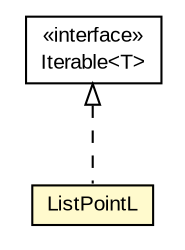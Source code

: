 #!/usr/local/bin/dot
#
# Class diagram 
# Generated by UMLGraph version R5_6-24-gf6e263 (http://www.umlgraph.org/)
#

digraph G {
	edge [fontname="arial",fontsize=10,labelfontname="arial",labelfontsize=10];
	node [fontname="arial",fontsize=10,shape=plaintext];
	nodesep=0.25;
	ranksep=0.5;
	// org.osmdroid.util.ListPointL
	c138983 [label=<<table title="org.osmdroid.util.ListPointL" border="0" cellborder="1" cellspacing="0" cellpadding="2" port="p" bgcolor="lemonChiffon" href="./ListPointL.html">
		<tr><td><table border="0" cellspacing="0" cellpadding="1">
<tr><td align="center" balign="center"> ListPointL </td></tr>
		</table></td></tr>
		</table>>, URL="./ListPointL.html", fontname="arial", fontcolor="black", fontsize=10.0];
	//org.osmdroid.util.ListPointL implements java.lang.Iterable<T>
	c139180:p -> c138983:p [dir=back,arrowtail=empty,style=dashed];
	// java.lang.Iterable<T>
	c139180 [label=<<table title="java.lang.Iterable" border="0" cellborder="1" cellspacing="0" cellpadding="2" port="p" href="http://java.sun.com/j2se/1.4.2/docs/api/java/lang/Iterable.html">
		<tr><td><table border="0" cellspacing="0" cellpadding="1">
<tr><td align="center" balign="center"> &#171;interface&#187; </td></tr>
<tr><td align="center" balign="center"> Iterable&lt;T&gt; </td></tr>
		</table></td></tr>
		</table>>, URL="http://java.sun.com/j2se/1.4.2/docs/api/java/lang/Iterable.html", fontname="arial", fontcolor="black", fontsize=10.0];
}

